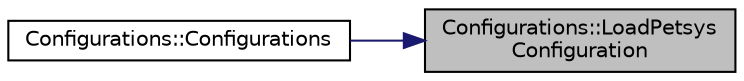 digraph "Configurations::LoadPetsysConfiguration"
{
 // LATEX_PDF_SIZE
  edge [fontname="Helvetica",fontsize="10",labelfontname="Helvetica",labelfontsize="10"];
  node [fontname="Helvetica",fontsize="10",shape=record];
  rankdir="RL";
  Node1 [label="Configurations::LoadPetsys\lConfiguration",height=0.2,width=0.4,color="black", fillcolor="grey75", style="filled", fontcolor="black",tooltip=" "];
  Node1 -> Node2 [dir="back",color="midnightblue",fontsize="10",style="solid",fontname="Helvetica"];
  Node2 [label="Configurations::Configurations",height=0.2,width=0.4,color="black", fillcolor="white", style="filled",URL="$classConfigurations.html#ae8bdd24e3f76262c0aa3518ceabc4731",tooltip=" "];
}
